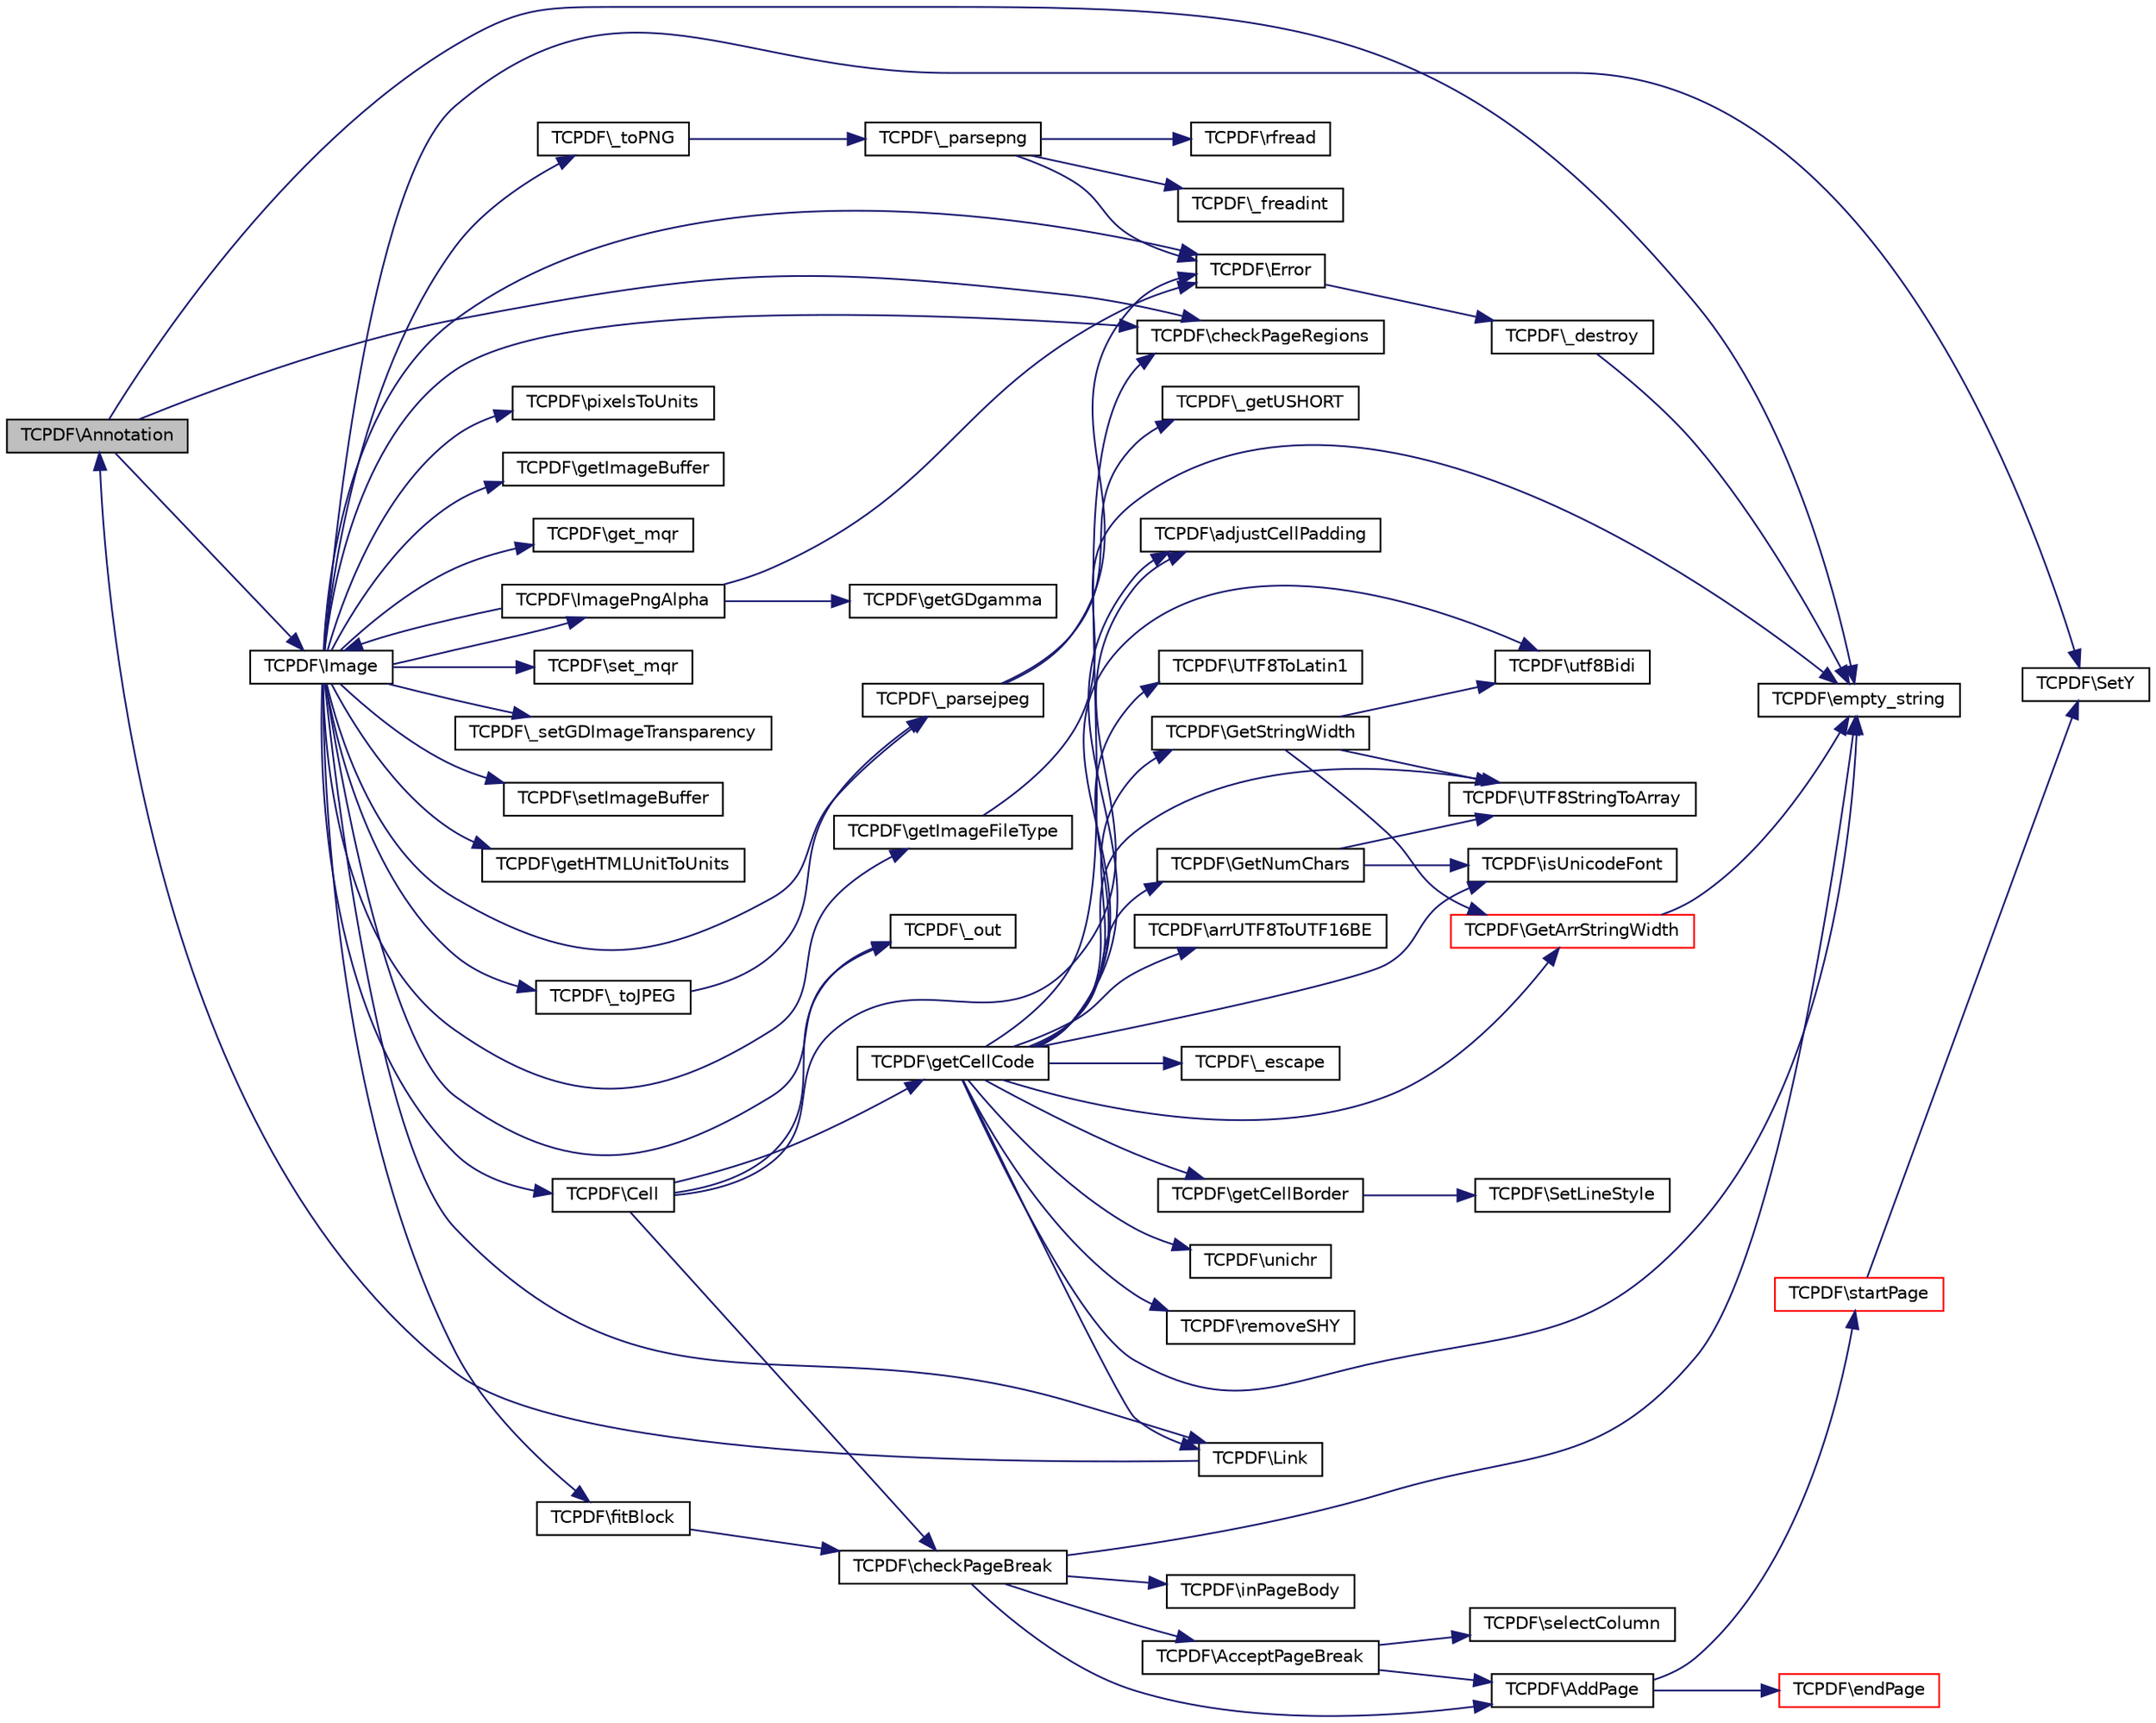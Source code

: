 digraph G
{
  edge [fontname="Helvetica",fontsize="10",labelfontname="Helvetica",labelfontsize="10"];
  node [fontname="Helvetica",fontsize="10",shape=record];
  rankdir="LR";
  Node1 [label="TCPDF\\Annotation",height=0.2,width=0.4,color="black", fillcolor="grey75", style="filled" fontcolor="black"];
  Node1 -> Node2 [color="midnightblue",fontsize="10",style="solid",fontname="Helvetica"];
  Node2 [label="TCPDF\\checkPageRegions",height=0.2,width=0.4,color="black", fillcolor="white", style="filled",URL="$classTCPDF.html#a1d99e81697a90efb13a6734001427f40",tooltip="Check page for no-write regions and adapt current coordinates and page margins if necessary..."];
  Node1 -> Node3 [color="midnightblue",fontsize="10",style="solid",fontname="Helvetica"];
  Node3 [label="TCPDF\\empty_string",height=0.2,width=0.4,color="black", fillcolor="white", style="filled",URL="$classTCPDF.html#a681e9cc13fa324d8e538a5873f3990c2",tooltip="Determine whether a string is empty."];
  Node1 -> Node4 [color="midnightblue",fontsize="10",style="solid",fontname="Helvetica"];
  Node4 [label="TCPDF\\Image",height=0.2,width=0.4,color="black", fillcolor="white", style="filled",URL="$classTCPDF.html#a714c2bee7d6b39d4d6d304540c761352",tooltip="Puts an image in the page."];
  Node4 -> Node2 [color="midnightblue",fontsize="10",style="solid",fontname="Helvetica"];
  Node4 -> Node5 [color="midnightblue",fontsize="10",style="solid",fontname="Helvetica"];
  Node5 [label="TCPDF\\getHTMLUnitToUnits",height=0.2,width=0.4,color="black", fillcolor="white", style="filled",URL="$classTCPDF.html#a64e2ec56774d7d3554db999f1910c6b9",tooltip="Convert HTML string containing value and unit of measure to user&#39;s units or points."];
  Node4 -> Node6 [color="midnightblue",fontsize="10",style="solid",fontname="Helvetica"];
  Node6 [label="TCPDF\\Error",height=0.2,width=0.4,color="black", fillcolor="white", style="filled",URL="$classTCPDF.html#a27ecf2a6c86b4b7976ebfaf5912b0f91",tooltip="This method is automatically called in case of fatal error; it simply outputs the message and halts t..."];
  Node6 -> Node7 [color="midnightblue",fontsize="10",style="solid",fontname="Helvetica"];
  Node7 [label="TCPDF\\_destroy",height=0.2,width=0.4,color="black", fillcolor="white", style="filled",URL="$classTCPDF.html#ae91c72441bff1164a3ab9d237a4e1faa",tooltip="Unset all class variables except the following critical variables: internal_encoding, state, bufferlen, buffer and diskcache."];
  Node7 -> Node3 [color="midnightblue",fontsize="10",style="solid",fontname="Helvetica"];
  Node4 -> Node8 [color="midnightblue",fontsize="10",style="solid",fontname="Helvetica"];
  Node8 [label="TCPDF\\pixelsToUnits",height=0.2,width=0.4,color="black", fillcolor="white", style="filled",URL="$classTCPDF.html#a9a0a09e2334f92e7a54cf1f550c3f921",tooltip="Converts pixels to User&#39;s Units."];
  Node4 -> Node9 [color="midnightblue",fontsize="10",style="solid",fontname="Helvetica"];
  Node9 [label="TCPDF\\fitBlock",height=0.2,width=0.4,color="black", fillcolor="white", style="filled",URL="$classTCPDF.html#af1db92d221fd87c76d7c607f32266d0a",tooltip="Set the block dimensions accounting for page breaks and page/column fitting."];
  Node9 -> Node10 [color="midnightblue",fontsize="10",style="solid",fontname="Helvetica"];
  Node10 [label="TCPDF\\checkPageBreak",height=0.2,width=0.4,color="black", fillcolor="white", style="filled",URL="$classTCPDF.html#a9e8e4b4d75485b8f1e3aa2133a811e50",tooltip="Add page if needed."];
  Node10 -> Node3 [color="midnightblue",fontsize="10",style="solid",fontname="Helvetica"];
  Node10 -> Node11 [color="midnightblue",fontsize="10",style="solid",fontname="Helvetica"];
  Node11 [label="TCPDF\\inPageBody",height=0.2,width=0.4,color="black", fillcolor="white", style="filled",URL="$classTCPDF.html#a13f370f8e1553105eaa3553f52c3fc6c",tooltip="Check if we are on the page body (excluding page header and footer)."];
  Node10 -> Node12 [color="midnightblue",fontsize="10",style="solid",fontname="Helvetica"];
  Node12 [label="TCPDF\\AcceptPageBreak",height=0.2,width=0.4,color="black", fillcolor="white", style="filled",URL="$classTCPDF.html#aa24046de2993933f62d60a2936a22970",tooltip="Whenever a page break condition is met, the method is called, and the break is issued or not dependin..."];
  Node12 -> Node13 [color="midnightblue",fontsize="10",style="solid",fontname="Helvetica"];
  Node13 [label="TCPDF\\selectColumn",height=0.2,width=0.4,color="black", fillcolor="white", style="filled",URL="$classTCPDF.html#a4f11d769024fd07e1f663efd02d10517",tooltip="Set position at a given column."];
  Node12 -> Node14 [color="midnightblue",fontsize="10",style="solid",fontname="Helvetica"];
  Node14 [label="TCPDF\\AddPage",height=0.2,width=0.4,color="black", fillcolor="white", style="filled",URL="$classTCPDF.html#a5171e20b366b74523709d84c349c1ced",tooltip="Adds a new page to the document."];
  Node14 -> Node15 [color="midnightblue",fontsize="10",style="solid",fontname="Helvetica"];
  Node15 [label="TCPDF\\endPage",height=0.2,width=0.4,color="red", fillcolor="white", style="filled",URL="$classTCPDF.html#a79a37b42b7c47e3ec1f5f150129d3b3c",tooltip="Terminate the current page."];
  Node14 -> Node16 [color="midnightblue",fontsize="10",style="solid",fontname="Helvetica"];
  Node16 [label="TCPDF\\startPage",height=0.2,width=0.4,color="red", fillcolor="white", style="filled",URL="$classTCPDF.html#a02c319c0adc5a464351d428ae4602aae",tooltip="Starts a new page to the document."];
  Node16 -> Node17 [color="midnightblue",fontsize="10",style="solid",fontname="Helvetica"];
  Node17 [label="TCPDF\\SetY",height=0.2,width=0.4,color="black", fillcolor="white", style="filled",URL="$classTCPDF.html#ad3439990de56253b039bca6a09305758",tooltip="Moves the current abscissa back to the left margin and sets the ordinate."];
  Node10 -> Node14 [color="midnightblue",fontsize="10",style="solid",fontname="Helvetica"];
  Node4 -> Node18 [color="midnightblue",fontsize="10",style="solid",fontname="Helvetica"];
  Node18 [label="TCPDF\\getImageBuffer",height=0.2,width=0.4,color="black", fillcolor="white", style="filled",URL="$classTCPDF.html#a1a003edf69be144993c85c07a220315c",tooltip="Get image buffer content."];
  Node4 -> Node19 [color="midnightblue",fontsize="10",style="solid",fontname="Helvetica"];
  Node19 [label="TCPDF\\getImageFileType",height=0.2,width=0.4,color="black", fillcolor="white", style="filled",URL="$classTCPDF.html#a69d6b919e84ff00a19e750efd29fba18",tooltip="Return the image type given the file name or array returned by getimagesize() function."];
  Node19 -> Node3 [color="midnightblue",fontsize="10",style="solid",fontname="Helvetica"];
  Node4 -> Node20 [color="midnightblue",fontsize="10",style="solid",fontname="Helvetica"];
  Node20 [label="TCPDF\\get_mqr",height=0.2,width=0.4,color="black", fillcolor="white", style="filled",URL="$classTCPDF.html#a46b50f52e64f63ab8256380aa874a864",tooltip="Gets the current active configuration setting of magic_quotes_runtime (if the get_magic_quotes_runtim..."];
  Node4 -> Node21 [color="midnightblue",fontsize="10",style="solid",fontname="Helvetica"];
  Node21 [label="TCPDF\\set_mqr",height=0.2,width=0.4,color="black", fillcolor="white", style="filled",URL="$classTCPDF.html#a5d0cc02ec71ae43461d8ece30f111b82",tooltip="Sets the current active configuration setting of magic_quotes_runtime (if the set_magic_quotes_runtim..."];
  Node4 -> Node22 [color="midnightblue",fontsize="10",style="solid",fontname="Helvetica"];
  Node22 [label="TCPDF\\ImagePngAlpha",height=0.2,width=0.4,color="black", fillcolor="white", style="filled",URL="$classTCPDF.html#a63318e9e32a06621bb98c59cd660a835",tooltip="Extract info from a PNG image with alpha channel using the GD library."];
  Node22 -> Node23 [color="midnightblue",fontsize="10",style="solid",fontname="Helvetica"];
  Node23 [label="TCPDF\\getGDgamma",height=0.2,width=0.4,color="black", fillcolor="white", style="filled",URL="$classTCPDF.html#af83ef8b2d47f515e1513bb062f7f51a7",tooltip="Correct the gamma value to be used with GD library."];
  Node22 -> Node6 [color="midnightblue",fontsize="10",style="solid",fontname="Helvetica"];
  Node22 -> Node4 [color="midnightblue",fontsize="10",style="solid",fontname="Helvetica"];
  Node4 -> Node24 [color="midnightblue",fontsize="10",style="solid",fontname="Helvetica"];
  Node24 [label="TCPDF\\_setGDImageTransparency",height=0.2,width=0.4,color="black", fillcolor="white", style="filled",URL="$classTCPDF.html#a20f6b6bb1c90995584852e26c47be5a9",tooltip="Set the transparency for the given GD image."];
  Node4 -> Node25 [color="midnightblue",fontsize="10",style="solid",fontname="Helvetica"];
  Node25 [label="TCPDF\\_toPNG",height=0.2,width=0.4,color="black", fillcolor="white", style="filled",URL="$classTCPDF.html#a9d1bdec637545a283ed4b40e4e79835d",tooltip="Convert the loaded image to a PNG and then return a structure for the PDF creator."];
  Node25 -> Node26 [color="midnightblue",fontsize="10",style="solid",fontname="Helvetica"];
  Node26 [label="TCPDF\\_parsepng",height=0.2,width=0.4,color="black", fillcolor="white", style="filled",URL="$classTCPDF.html#ab5f623f6fe3f7f50661d8a3005fb25be",tooltip="Extract info from a PNG file without using the GD library."];
  Node26 -> Node6 [color="midnightblue",fontsize="10",style="solid",fontname="Helvetica"];
  Node26 -> Node27 [color="midnightblue",fontsize="10",style="solid",fontname="Helvetica"];
  Node27 [label="TCPDF\\_freadint",height=0.2,width=0.4,color="black", fillcolor="white", style="filled",URL="$classTCPDF.html#a93c322bd214bd06c217f600de0fb5fba",tooltip="Read a 4-byte (32 bit) integer from file."];
  Node26 -> Node28 [color="midnightblue",fontsize="10",style="solid",fontname="Helvetica"];
  Node28 [label="TCPDF\\rfread",height=0.2,width=0.4,color="black", fillcolor="white", style="filled",URL="$classTCPDF.html#a9b42842de5a35a9ca87c4b0a7bef1905",tooltip="Binary-safe and URL-safe file read."];
  Node4 -> Node29 [color="midnightblue",fontsize="10",style="solid",fontname="Helvetica"];
  Node29 [label="TCPDF\\_toJPEG",height=0.2,width=0.4,color="black", fillcolor="white", style="filled",URL="$classTCPDF.html#a77c0b3ee8fbf87a93c8b2ee6deec69b6",tooltip="Convert the loaded image to a JPEG and then return a structure for the PDF creator."];
  Node29 -> Node30 [color="midnightblue",fontsize="10",style="solid",fontname="Helvetica"];
  Node30 [label="TCPDF\\_parsejpeg",height=0.2,width=0.4,color="black", fillcolor="white", style="filled",URL="$classTCPDF.html#a8c7676d84a0aceaec7dfa2ab2644a6ee",tooltip="Extract info from a JPEG file without using the GD library."];
  Node30 -> Node6 [color="midnightblue",fontsize="10",style="solid",fontname="Helvetica"];
  Node30 -> Node31 [color="midnightblue",fontsize="10",style="solid",fontname="Helvetica"];
  Node31 [label="TCPDF\\_getUSHORT",height=0.2,width=0.4,color="black", fillcolor="white", style="filled",URL="$classTCPDF.html#a7811fe029ec582174ed310d7563a876f",tooltip="Get USHORT from string (Big Endian 16-bit unsigned integer)."];
  Node4 -> Node30 [color="midnightblue",fontsize="10",style="solid",fontname="Helvetica"];
  Node4 -> Node32 [color="midnightblue",fontsize="10",style="solid",fontname="Helvetica"];
  Node32 [label="TCPDF\\setImageBuffer",height=0.2,width=0.4,color="black", fillcolor="white", style="filled",URL="$classTCPDF.html#a68092d68b3e4947ea283efe0a990e7d9",tooltip="Set image buffer content."];
  Node4 -> Node33 [color="midnightblue",fontsize="10",style="solid",fontname="Helvetica"];
  Node33 [label="TCPDF\\_out",height=0.2,width=0.4,color="black", fillcolor="white", style="filled",URL="$classTCPDF.html#ac57877b76c37aef3195ad45731715b9e",tooltip="Output a string to the document."];
  Node4 -> Node34 [color="midnightblue",fontsize="10",style="solid",fontname="Helvetica"];
  Node34 [label="TCPDF\\Cell",height=0.2,width=0.4,color="black", fillcolor="white", style="filled",URL="$classTCPDF.html#a33b265e5eb3e4d1d4fedfe29f8166f31",tooltip="Prints a cell (rectangular area) with optional borders, background color and character string..."];
  Node34 -> Node35 [color="midnightblue",fontsize="10",style="solid",fontname="Helvetica"];
  Node35 [label="TCPDF\\adjustCellPadding",height=0.2,width=0.4,color="black", fillcolor="white", style="filled",URL="$classTCPDF.html#a574cf231b14aa43921ac83716b27b3e4",tooltip="Adjust the internal Cell padding array to take account of the line width."];
  Node34 -> Node10 [color="midnightblue",fontsize="10",style="solid",fontname="Helvetica"];
  Node34 -> Node33 [color="midnightblue",fontsize="10",style="solid",fontname="Helvetica"];
  Node34 -> Node36 [color="midnightblue",fontsize="10",style="solid",fontname="Helvetica"];
  Node36 [label="TCPDF\\getCellCode",height=0.2,width=0.4,color="black", fillcolor="white", style="filled",URL="$classTCPDF.html#aa064c22c3ff653664433fc4e05fa8efc",tooltip="Returns the PDF string code to print a cell (rectangular area) with optional borders, background color and character string."];
  Node36 -> Node37 [color="midnightblue",fontsize="10",style="solid",fontname="Helvetica"];
  Node37 [label="TCPDF\\unichr",height=0.2,width=0.4,color="black", fillcolor="white", style="filled",URL="$classTCPDF.html#a7d007815ed4a9c0aa036f6de09e81c3b",tooltip="Returns the unicode caracter specified by UTF-8 value."];
  Node36 -> Node38 [color="midnightblue",fontsize="10",style="solid",fontname="Helvetica"];
  Node38 [label="TCPDF\\removeSHY",height=0.2,width=0.4,color="black", fillcolor="white", style="filled",URL="$classTCPDF.html#aece420a79e6100810c95f5a767ecacb0",tooltip="Removes SHY characters from text."];
  Node36 -> Node35 [color="midnightblue",fontsize="10",style="solid",fontname="Helvetica"];
  Node36 -> Node2 [color="midnightblue",fontsize="10",style="solid",fontname="Helvetica"];
  Node36 -> Node3 [color="midnightblue",fontsize="10",style="solid",fontname="Helvetica"];
  Node36 -> Node39 [color="midnightblue",fontsize="10",style="solid",fontname="Helvetica"];
  Node39 [label="TCPDF\\getCellBorder",height=0.2,width=0.4,color="black", fillcolor="white", style="filled",URL="$classTCPDF.html#a128e3d25eed996dbd78dd10be6f0c4c4",tooltip="Returns the code to draw the cell border."];
  Node39 -> Node40 [color="midnightblue",fontsize="10",style="solid",fontname="Helvetica"];
  Node40 [label="TCPDF\\SetLineStyle",height=0.2,width=0.4,color="black", fillcolor="white", style="filled",URL="$classTCPDF.html#a3d9b3717cd9ad8db31642155c832d148",tooltip="Set line style."];
  Node36 -> Node41 [color="midnightblue",fontsize="10",style="solid",fontname="Helvetica"];
  Node41 [label="TCPDF\\UTF8ToLatin1",height=0.2,width=0.4,color="black", fillcolor="white", style="filled",URL="$classTCPDF.html#a60c04a399d19927e7a3ee249694aaa62",tooltip="Converts UTF-8 strings to Latin1 when using the standard 14 core fonts."];
  Node36 -> Node42 [color="midnightblue",fontsize="10",style="solid",fontname="Helvetica"];
  Node42 [label="TCPDF\\UTF8StringToArray",height=0.2,width=0.4,color="black", fillcolor="white", style="filled",URL="$classTCPDF.html#a35a90a2cd5b8ab143d978128a21de09e",tooltip="Converts UTF-8 strings to codepoints array."];
  Node36 -> Node43 [color="midnightblue",fontsize="10",style="solid",fontname="Helvetica"];
  Node43 [label="TCPDF\\utf8Bidi",height=0.2,width=0.4,color="black", fillcolor="white", style="filled",URL="$classTCPDF.html#aeae5a9f2fd6630b5ce96435592e82185",tooltip="Reverse the RLT substrings using the Bidirectional Algorithm (http://unicode.org/reports/tr9/)."];
  Node36 -> Node44 [color="midnightblue",fontsize="10",style="solid",fontname="Helvetica"];
  Node44 [label="TCPDF\\arrUTF8ToUTF16BE",height=0.2,width=0.4,color="black", fillcolor="white", style="filled",URL="$classTCPDF.html#a8b9c15b8e72db768753c5dc1a96bb2ce",tooltip="Converts array of UTF-8 characters to UTF16-BE string."];
  Node36 -> Node45 [color="midnightblue",fontsize="10",style="solid",fontname="Helvetica"];
  Node45 [label="TCPDF\\_escape",height=0.2,width=0.4,color="black", fillcolor="white", style="filled",URL="$classTCPDF.html#a9d85fe0d8460a71cb28cc679faf57ecf",tooltip="Add &quot;\&quot; before &quot;\&quot;, &quot;(&quot; and &quot;)&quot;."];
  Node36 -> Node46 [color="midnightblue",fontsize="10",style="solid",fontname="Helvetica"];
  Node46 [label="TCPDF\\GetStringWidth",height=0.2,width=0.4,color="black", fillcolor="white", style="filled",URL="$classTCPDF.html#a8075c1f04b6fbddc957cff786c4b16d9",tooltip="Returns the length of a string in user unit."];
  Node46 -> Node47 [color="midnightblue",fontsize="10",style="solid",fontname="Helvetica"];
  Node47 [label="TCPDF\\GetArrStringWidth",height=0.2,width=0.4,color="red", fillcolor="white", style="filled",URL="$classTCPDF.html#afe09291dfba7203e225a507e71e1d43e",tooltip="Returns the string length of an array of chars in user unit or an array of characters widths..."];
  Node47 -> Node3 [color="midnightblue",fontsize="10",style="solid",fontname="Helvetica"];
  Node46 -> Node43 [color="midnightblue",fontsize="10",style="solid",fontname="Helvetica"];
  Node46 -> Node42 [color="midnightblue",fontsize="10",style="solid",fontname="Helvetica"];
  Node36 -> Node48 [color="midnightblue",fontsize="10",style="solid",fontname="Helvetica"];
  Node48 [label="TCPDF\\GetNumChars",height=0.2,width=0.4,color="black", fillcolor="white", style="filled",URL="$classTCPDF.html#ac9dc6318fd217971aff282532ab91e43",tooltip="Returns the numbero of characters in a string."];
  Node48 -> Node49 [color="midnightblue",fontsize="10",style="solid",fontname="Helvetica"];
  Node49 [label="TCPDF\\isUnicodeFont",height=0.2,width=0.4,color="black", fillcolor="white", style="filled",URL="$classTCPDF.html#a81c8257af5d6d6e40f1bb77d6b507b97",tooltip="Return true if the current font is unicode type."];
  Node48 -> Node42 [color="midnightblue",fontsize="10",style="solid",fontname="Helvetica"];
  Node36 -> Node49 [color="midnightblue",fontsize="10",style="solid",fontname="Helvetica"];
  Node36 -> Node47 [color="midnightblue",fontsize="10",style="solid",fontname="Helvetica"];
  Node36 -> Node50 [color="midnightblue",fontsize="10",style="solid",fontname="Helvetica"];
  Node50 [label="TCPDF\\Link",height=0.2,width=0.4,color="black", fillcolor="white", style="filled",URL="$classTCPDF.html#ab87bf1826384fbfe30eb499d42f1d994",tooltip="Puts a link on a rectangular area of the page."];
  Node50 -> Node1 [color="midnightblue",fontsize="10",style="solid",fontname="Helvetica"];
  Node4 -> Node50 [color="midnightblue",fontsize="10",style="solid",fontname="Helvetica"];
  Node4 -> Node17 [color="midnightblue",fontsize="10",style="solid",fontname="Helvetica"];
}
